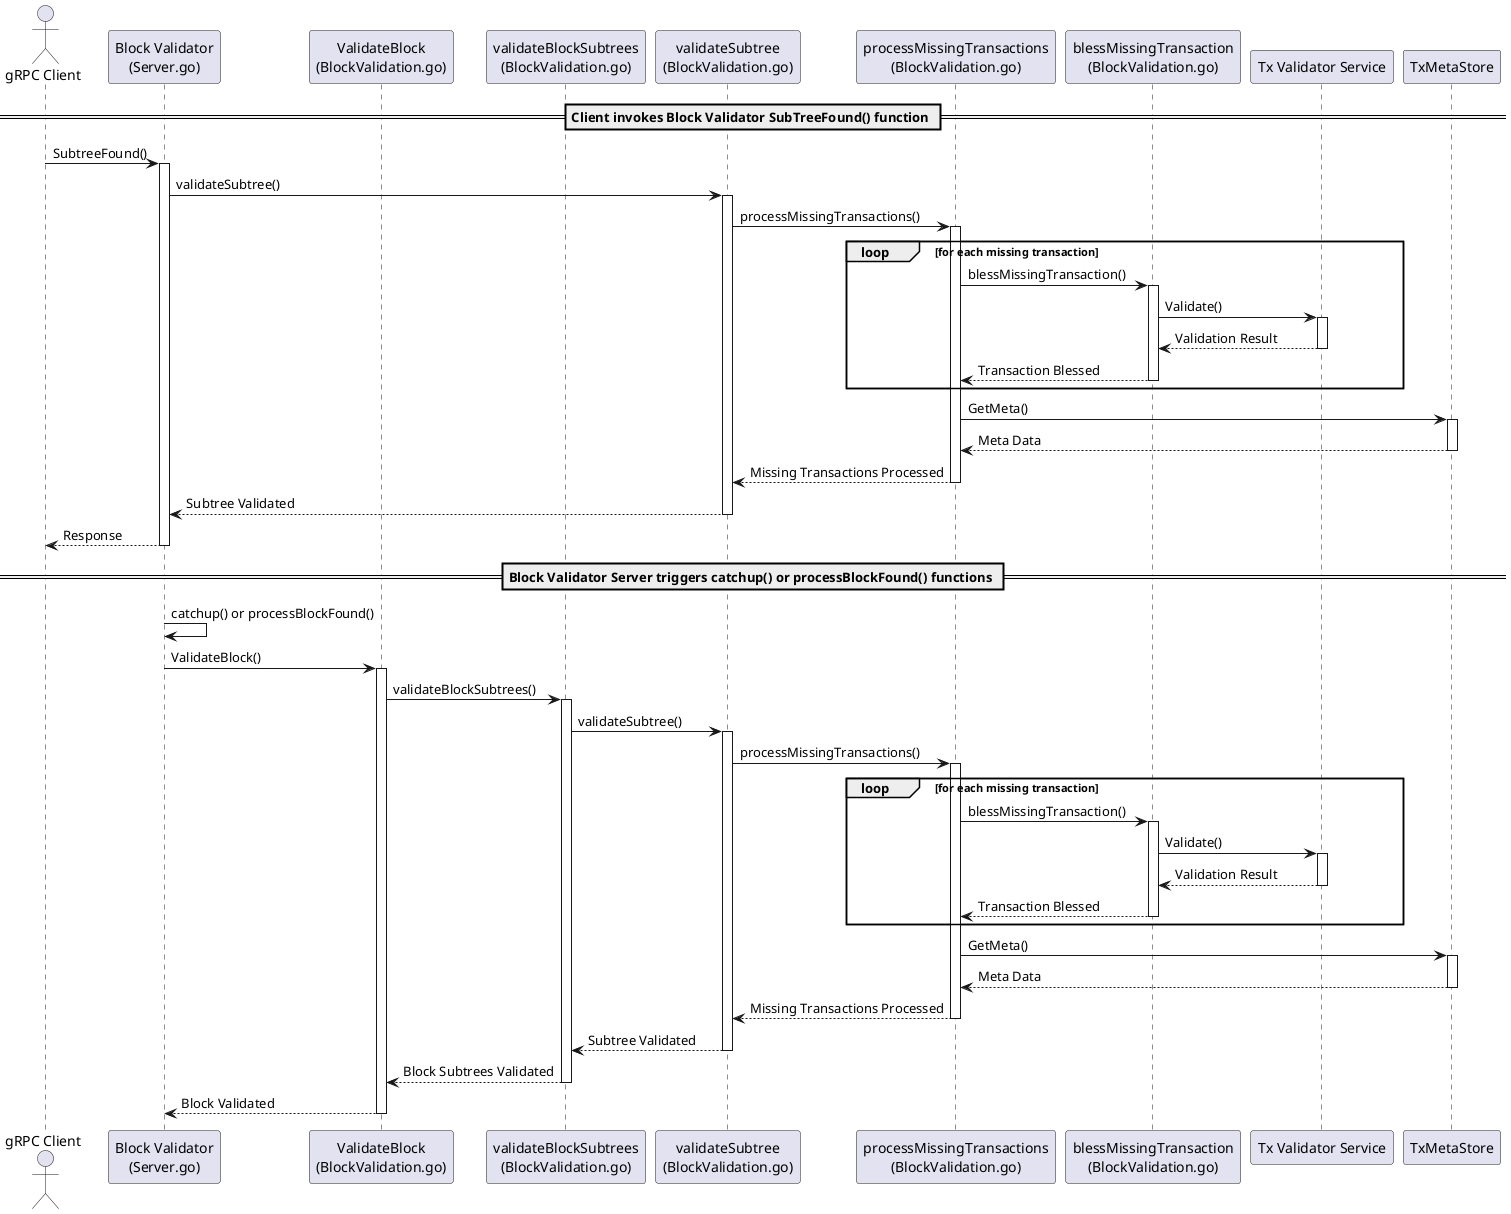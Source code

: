 @startuml
actor "gRPC Client" as Client
participant "Block Validator\n(Server.go)" as ServerInternal
participant "ValidateBlock\n(BlockValidation.go)" as ValidateBlock
participant "validateBlockSubtrees\n(BlockValidation.go)" as ValidateBlockSubtrees
participant "validateSubtree\n(BlockValidation.go)" as ValidateSubtree
participant "processMissingTransactions\n(BlockValidation.go)" as ProcessMissingTx
participant "blessMissingTransaction\n(BlockValidation.go)" as BlessMissingTx
participant "Tx Validator Service" as TxValidator
participant "TxMetaStore" as TxMetaStore

== Client invokes Block Validator SubTreeFound() function ==
Client -> ServerInternal: SubtreeFound()
activate ServerInternal

ServerInternal -> ValidateSubtree: validateSubtree()
activate ValidateSubtree

ValidateSubtree -> ProcessMissingTx: processMissingTransactions()
activate ProcessMissingTx

loop for each missing transaction
    ProcessMissingTx -> BlessMissingTx: blessMissingTransaction()
    activate BlessMissingTx

    BlessMissingTx -> TxValidator: Validate()
    activate TxValidator
    TxValidator --> BlessMissingTx: Validation Result
    deactivate TxValidator

    BlessMissingTx --> ProcessMissingTx: Transaction Blessed
    deactivate BlessMissingTx
end

ProcessMissingTx -> TxMetaStore: GetMeta()
activate TxMetaStore
TxMetaStore --> ProcessMissingTx: Meta Data
deactivate TxMetaStore

ProcessMissingTx --> ValidateSubtree: Missing Transactions Processed
deactivate ProcessMissingTx

ValidateSubtree --> ServerInternal: Subtree Validated
deactivate ValidateSubtree

ServerInternal --> Client: Response
deactivate ServerInternal

== Block Validator Server triggers catchup() or processBlockFound() functions ==

ServerInternal -> ServerInternal: catchup() or processBlockFound()


ServerInternal -> ValidateBlock: ValidateBlock()
activate ValidateBlock

ValidateBlock -> ValidateBlockSubtrees: validateBlockSubtrees()
activate ValidateBlockSubtrees

ValidateBlockSubtrees -> ValidateSubtree: validateSubtree()
activate ValidateSubtree

ValidateSubtree -> ProcessMissingTx: processMissingTransactions()
activate ProcessMissingTx

loop for each missing transaction
    ProcessMissingTx -> BlessMissingTx: blessMissingTransaction()
    activate BlessMissingTx

    BlessMissingTx -> TxValidator: Validate()
    activate TxValidator
    TxValidator --> BlessMissingTx: Validation Result
    deactivate TxValidator

    BlessMissingTx --> ProcessMissingTx: Transaction Blessed
    deactivate BlessMissingTx
end

ProcessMissingTx -> TxMetaStore: GetMeta()
activate TxMetaStore
TxMetaStore --> ProcessMissingTx: Meta Data
deactivate TxMetaStore

ProcessMissingTx --> ValidateSubtree: Missing Transactions Processed
deactivate ProcessMissingTx

ValidateSubtree --> ValidateBlockSubtrees: Subtree Validated
deactivate ValidateSubtree

ValidateBlockSubtrees --> ValidateBlock: Block Subtrees Validated
deactivate ValidateBlockSubtrees

ValidateBlock --> ServerInternal: Block Validated
deactivate ValidateBlock
@enduml
